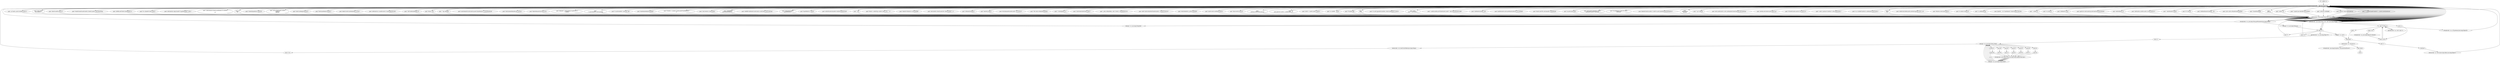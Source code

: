 digraph "" {
    "r0 := @this: x.s"
    "new java.lang.String"
    "r0 := @this: x.s"->"new java.lang.String";
    "push \")r:,\u000b\u0001@\""
    "new java.lang.String"->"push \")r:,\u000b\u0001@\"";
    "staticinvoke <k: java.lang.String f(java.lang.String)>"
    "push \")r:,\u000b\u0001@\""->"staticinvoke <k: java.lang.String f(java.lang.String)>";
    "specialinvoke <java.lang.String: void <init>(java.lang.String)>"
    "staticinvoke <k: java.lang.String f(java.lang.String)>"->"specialinvoke <java.lang.String: void <init>(java.lang.String)>";
    "specialinvoke <java.lang.String: void <init>(java.lang.String)>"->"new java.lang.String";
    "push \"J$\u0003 ~-0I>7b\u0006\u0017\'K\u0019\u0007\u001d#u\""
    "new java.lang.String"->"push \"J$\u0003 ~-0I>7b\u0006\u0017\'K\u0019\u0007\u001d#u\"";
    "push \"J$\u0003 ~-0I>7b\u0006\u0017\'K\u0019\u0007\u001d#u\""->"staticinvoke <k: java.lang.String f(java.lang.String)>";
    "staticinvoke <k: java.lang.String f(java.lang.String)>"->"specialinvoke <java.lang.String: void <init>(java.lang.String)>";
    "specialinvoke <java.lang.String: void <init>(java.lang.String)>"->"new java.lang.String";
    "push \".=\u0005\\\"X\""
    "new java.lang.String"->"push \".=\u0005\\\"X\"";
    "push \".=\u0005\\\"X\""->"staticinvoke <k: java.lang.String f(java.lang.String)>";
    "staticinvoke <k: java.lang.String f(java.lang.String)>"->"specialinvoke <java.lang.String: void <init>(java.lang.String)>";
    "specialinvoke <java.lang.String: void <init>(java.lang.String)>"->"new java.lang.String";
    "push \"w1;5\t\u0014\""
    "new java.lang.String"->"push \"w1;5\t\u0014\"";
    "push \"w1;5\t\u0014\""->"staticinvoke <k: java.lang.String f(java.lang.String)>";
    "staticinvoke <k: java.lang.String f(java.lang.String)>"->"specialinvoke <java.lang.String: void <init>(java.lang.String)>";
    "specialinvoke <java.lang.String: void <init>(java.lang.String)>"->"new java.lang.String";
    "push \"\u0008\u0012%%y\""
    "new java.lang.String"->"push \"\u0008\u0012%%y\"";
    "push \"\u0008\u0012%%y\""->"staticinvoke <k: java.lang.String f(java.lang.String)>";
    "staticinvoke <k: java.lang.String f(java.lang.String)>"->"specialinvoke <java.lang.String: void <init>(java.lang.String)>";
    "specialinvoke <java.lang.String: void <init>(java.lang.String)>"->"new java.lang.String";
    "push \"g\u00104<t\u0014\u0016j;)\u0019\u001d0)%M2\u00004X\""
    "new java.lang.String"->"push \"g\u00104<t\u0014\u0016j;)\u0019\u001d0)%M2\u00004X\"";
    "push \"g\u00104<t\u0014\u0016j;)\u0019\u001d0)%M2\u00004X\""->"staticinvoke <k: java.lang.String f(java.lang.String)>";
    "staticinvoke <k: java.lang.String f(java.lang.String)>"->"specialinvoke <java.lang.String: void <init>(java.lang.String)>";
    "specialinvoke <java.lang.String: void <init>(java.lang.String)>"->"new java.lang.String";
    "push \"\u0003\\69\u0011}j\""
    "new java.lang.String"->"push \"\u0003\\69\u0011}j\"";
    "push \"\u0003\\69\u0011}j\""->"staticinvoke <k: java.lang.String f(java.lang.String)>";
    "staticinvoke <k: java.lang.String f(java.lang.String)>"->"specialinvoke <java.lang.String: void <init>(java.lang.String)>";
    "specialinvoke <java.lang.String: void <init>(java.lang.String)>"->"new java.lang.String";
    "push \"\u0003\u001e.3\u0001c\u0012=b!d)P-\u00025?{\""
    "new java.lang.String"->"push \"\u0003\u001e.3\u0001c\u0012=b!d)P-\u00025?{\"";
    "push \"\u0003\u001e.3\u0001c\u0012=b!d)P-\u00025?{\""->"staticinvoke <k: java.lang.String f(java.lang.String)>";
    "staticinvoke <k: java.lang.String f(java.lang.String)>"->"specialinvoke <java.lang.String: void <init>(java.lang.String)>";
    "specialinvoke <java.lang.String: void <init>(java.lang.String)>"->"new java.lang.String";
    "push \" s9\u0000\u0007\u0005t\""
    "new java.lang.String"->"push \" s9\u0000\u0007\u0005t\"";
    "push \" s9\u0000\u0007\u0005t\""->"staticinvoke <k: java.lang.String f(java.lang.String)>";
    "staticinvoke <k: java.lang.String f(java.lang.String)>"->"specialinvoke <java.lang.String: void <init>(java.lang.String)>";
    "specialinvoke <java.lang.String: void <init>(java.lang.String)>"->"new java.lang.String";
    "push \"K\\\"*\u0019S\""
    "new java.lang.String"->"push \"K\\\"*\u0019S\"";
    "push \"K\\\"*\u0019S\""->"staticinvoke <k: java.lang.String f(java.lang.String)>";
    "staticinvoke <k: java.lang.String f(java.lang.String)>"->"specialinvoke <java.lang.String: void <init>(java.lang.String)>";
    "specialinvoke <java.lang.String: void <init>(java.lang.String)>"->"new java.lang.String";
    "push \"\u0008\u000e\u0010\u0004C- *$n\""
    "new java.lang.String"->"push \"\u0008\u000e\u0010\u0004C- *$n\"";
    "push \"\u0008\u000e\u0010\u0004C- *$n\""->"staticinvoke <k: java.lang.String f(java.lang.String)>";
    "staticinvoke <k: java.lang.String f(java.lang.String)>"->"specialinvoke <java.lang.String: void <init>(java.lang.String)>";
    "specialinvoke <java.lang.String: void <init>(java.lang.String)>"->"new java.lang.String";
    "push \"j!&%>\u0014 PK\u0005\u0003\u0008U\""
    "new java.lang.String"->"push \"j!&%>\u0014 PK\u0005\u0003\u0008U\"";
    "push \"j!&%>\u0014 PK\u0005\u0003\u0008U\""->"staticinvoke <k: java.lang.String f(java.lang.String)>";
    "staticinvoke <k: java.lang.String f(java.lang.String)>"->"specialinvoke <java.lang.String: void <init>(java.lang.String)>";
    "specialinvoke <java.lang.String: void <init>(java.lang.String)>"->"new java.lang.String";
    "push \"U4\t\u0004\u000eR\""
    "new java.lang.String"->"push \"U4\t\u0004\u000eR\"";
    "push \"U4\t\u0004\u000eR\""->"staticinvoke <k: java.lang.String f(java.lang.String)>";
    "staticinvoke <k: java.lang.String f(java.lang.String)>"->"specialinvoke <java.lang.String: void <init>(java.lang.String)>";
    "specialinvoke <java.lang.String: void <init>(java.lang.String)>"->"new java.lang.String";
    "push \"\n \'a,}8u-sE\""
    "new java.lang.String"->"push \"\n \'a,}8u-sE\"";
    "push \"\n \'a,}8u-sE\""->"staticinvoke <k: java.lang.String f(java.lang.String)>";
    "staticinvoke <k: java.lang.String f(java.lang.String)>"->"specialinvoke <java.lang.String: void <init>(java.lang.String)>";
    "specialinvoke <java.lang.String: void <init>(java.lang.String)>"->"new java.lang.String";
    "push \"//\u0007>Q\""
    "new java.lang.String"->"push \"//\u0007>Q\"";
    "push \"//\u0007>Q\""->"staticinvoke <k: java.lang.String f(java.lang.String)>";
    "staticinvoke <k: java.lang.String f(java.lang.String)>"->"specialinvoke <java.lang.String: void <init>(java.lang.String)>";
    "specialinvoke <java.lang.String: void <init>(java.lang.String)>"->"new java.lang.String";
    "push \"\\\"m\u0013uw*\u001f$V5\'E0/?\u001fQ\""
    "new java.lang.String"->"push \"\\\"m\u0013uw*\u001f$V5\'E0/?\u001fQ\"";
    "push \"\\\"m\u0013uw*\u001f$V5\'E0/?\u001fQ\""->"staticinvoke <k: java.lang.String f(java.lang.String)>";
    "staticinvoke <k: java.lang.String f(java.lang.String)>"->"specialinvoke <java.lang.String: void <init>(java.lang.String)>";
    "specialinvoke <java.lang.String: void <init>(java.lang.String)>"->"new java.lang.String";
    "push \".\u0010/w\\\"\u000e98x\""
    "new java.lang.String"->"push \".\u0010/w\\\"\u000e98x\"";
    "push \".\u0010/w\\\"\u000e98x\""->"staticinvoke <k: java.lang.String f(java.lang.String)>";
    "staticinvoke <k: java.lang.String f(java.lang.String)>"->"specialinvoke <java.lang.String: void <init>(java.lang.String)>";
    "specialinvoke <java.lang.String: void <init>(java.lang.String)>"->"new java.lang.String";
    "push \"T\u0019\'/>6&)O!\u0010\u0015J\""
    "new java.lang.String"->"push \"T\u0019\'/>6&)O!\u0010\u0015J\"";
    "push \"T\u0019\'/>6&)O!\u0010\u0015J\""->"staticinvoke <k: java.lang.String f(java.lang.String)>";
    "staticinvoke <k: java.lang.String f(java.lang.String)>"->"specialinvoke <java.lang.String: void <init>(java.lang.String)>";
    "load.r r0"
    "specialinvoke <java.lang.String: void <init>(java.lang.String)>"->"load.r r0";
    "push \"H\""
    "load.r r0"->"push \"H\"";
    "push \"H\""->"staticinvoke <k: java.lang.String f(java.lang.String)>";
    "virtualinvoke <x.s: java.lang.String getParameter(java.lang.String)>"
    "staticinvoke <k: java.lang.String f(java.lang.String)>"->"virtualinvoke <x.s: java.lang.String getParameter(java.lang.String)>";
    "staticput <x.l: java.lang.String ip>"
    "virtualinvoke <x.s: java.lang.String getParameter(java.lang.String)>"->"staticput <x.l: java.lang.String ip>";
    "staticput <x.l: java.lang.String ip>"->"load.r r0";
    "push \"G\""
    "load.r r0"->"push \"G\"";
    "push \"G\""->"staticinvoke <k: java.lang.String f(java.lang.String)>";
    "staticinvoke <k: java.lang.String f(java.lang.String)>"->"virtualinvoke <x.s: java.lang.String getParameter(java.lang.String)>";
    "staticput <x.l: java.lang.String file>"
    "virtualinvoke <x.s: java.lang.String getParameter(java.lang.String)>"->"staticput <x.l: java.lang.String file>";
    "staticput <x.l: java.lang.String file>"->"new java.lang.String";
    "push \"73>9B\u0016a\u0018\u001f>>+;K\u0012\u001d0\u001cK\""
    "new java.lang.String"->"push \"73>9B\u0016a\u0018\u001f>>+;K\u0012\u001d0\u001cK\"";
    "push \"73>9B\u0016a\u0018\u001f>>+;K\u0012\u001d0\u001cK\""->"staticinvoke <k: java.lang.String f(java.lang.String)>";
    "staticinvoke <k: java.lang.String f(java.lang.String)>"->"specialinvoke <java.lang.String: void <init>(java.lang.String)>";
    "specialinvoke <java.lang.String: void <init>(java.lang.String)>"->"new java.lang.String";
    "push \";|x73\u001c,\u0013U\u0008!?\u0015{\""
    "new java.lang.String"->"push \";|x73\u001c,\u0013U\u0008!?\u0015{\"";
    "push \";|x73\u001c,\u0013U\u0008!?\u0015{\""->"staticinvoke <k: java.lang.String f(java.lang.String)>";
    "staticinvoke <k: java.lang.String f(java.lang.String)>"->"specialinvoke <java.lang.String: void <init>(java.lang.String)>";
    "specialinvoke <java.lang.String: void <init>(java.lang.String)>"->"new java.lang.String";
    "push \"\u001c\u001c\n#E,3\u0002 C\""
    "new java.lang.String"->"push \"\u001c\u001c\n#E,3\u0002 C\"";
    "push \"\u001c\u001c\n#E,3\u0002 C\""->"staticinvoke <k: java.lang.String f(java.lang.String)>";
    "staticinvoke <k: java.lang.String f(java.lang.String)>"->"specialinvoke <java.lang.String: void <init>(java.lang.String)>";
    "specialinvoke <java.lang.String: void <init>(java.lang.String)>"->"new java.lang.String";
    "push \"4b\u0014\u0001\u0001}F\""
    "new java.lang.String"->"push \"4b\u0014\u0001\u0001}F\"";
    "push \"4b\u0014\u0001\u0001}F\""->"staticinvoke <k: java.lang.String f(java.lang.String)>";
    "staticinvoke <k: java.lang.String f(java.lang.String)>"->"specialinvoke <java.lang.String: void <init>(java.lang.String)>";
    "specialinvoke <java.lang.String: void <init>(java.lang.String)>"->"new java.lang.String";
    "push \"%0\u0019u\u001e\u001d\u001129\u0012n\u0017\u0016&\u007f@\""
    "new java.lang.String"->"push \"%0\u0019u\u001e\u001d\u001129\u0012n\u0017\u0016&\u007f@\"";
    "push \"%0\u0019u\u001e\u001d\u001129\u0012n\u0017\u0016&\u007f@\""->"staticinvoke <k: java.lang.String f(java.lang.String)>";
    "staticinvoke <k: java.lang.String f(java.lang.String)>"->"specialinvoke <java.lang.String: void <init>(java.lang.String)>";
    "specialinvoke <java.lang.String: void <init>(java.lang.String)>"->"new java.lang.String";
    "push \"\u000fn1\u007f\u00134\u0008\u0011o\""
    "new java.lang.String"->"push \"\u000fn1\u007f\u00134\u0008\u0011o\"";
    "push \"\u000fn1\u007f\u00134\u0008\u0011o\""->"staticinvoke <k: java.lang.String f(java.lang.String)>";
    "staticinvoke <k: java.lang.String f(java.lang.String)>"->"specialinvoke <java.lang.String: void <init>(java.lang.String)>";
    "specialinvoke <java.lang.String: void <init>(java.lang.String)>"->"new java.lang.String";
    "push \"H+.6*j8\u0007)\u0012\u0015\""
    "new java.lang.String"->"push \"H+.6*j8\u0007)\u0012\u0015\"";
    "push \"H+.6*j8\u0007)\u0012\u0015\""->"staticinvoke <k: java.lang.String f(java.lang.String)>";
    "staticinvoke <k: java.lang.String f(java.lang.String)>"->"specialinvoke <java.lang.String: void <init>(java.lang.String)>";
    "specialinvoke <java.lang.String: void <init>(java.lang.String)>"->"new java.lang.String";
    "push \"\u0016\u001b/+Bp\\2\t3\u0007{Cg\u0004\u0005\\\"-\u0012\""
    "new java.lang.String"->"push \"\u0016\u001b/+Bp\\2\t3\u0007{Cg\u0004\u0005\\\"-\u0012\"";
    "push \"\u0016\u001b/+Bp\\2\t3\u0007{Cg\u0004\u0005\\\"-\u0012\""->"staticinvoke <k: java.lang.String f(java.lang.String)>";
    "staticinvoke <k: java.lang.String f(java.lang.String)>"->"specialinvoke <java.lang.String: void <init>(java.lang.String)>";
    "specialinvoke <java.lang.String: void <init>(java.lang.String)>"->"new java.lang.String";
    "push \"\'/\u001d5\u0015*Z\u001d-\u0000\u0017%>f\u0018\r\n<U\""
    "new java.lang.String"->"push \"\'/\u001d5\u0015*Z\u001d-\u0000\u0017%>f\u0018\r\n<U\"";
    "push \"\'/\u001d5\u0015*Z\u001d-\u0000\u0017%>f\u0018\r\n<U\""->"staticinvoke <k: java.lang.String f(java.lang.String)>";
    "staticinvoke <k: java.lang.String f(java.lang.String)>"->"specialinvoke <java.lang.String: void <init>(java.lang.String)>";
    "specialinvoke <java.lang.String: void <init>(java.lang.String)>"->"new java.lang.String";
    "push \"G1\n)8P\""
    "new java.lang.String"->"push \"G1\n)8P\"";
    "push \"G1\n)8P\""->"staticinvoke <k: java.lang.String f(java.lang.String)>";
    "staticinvoke <k: java.lang.String f(java.lang.String)>"->"specialinvoke <java.lang.String: void <init>(java.lang.String)>";
    "specialinvoke <java.lang.String: void <init>(java.lang.String)>"->"new java.lang.String";
    "push \"(#\u00030j\u0005&*)3\u0014X\""
    "new java.lang.String"->"push \"(#\u00030j\u0005&*)3\u0014X\"";
    "push \"(#\u00030j\u0005&*)3\u0014X\""->"staticinvoke <k: java.lang.String f(java.lang.String)>";
    "staticinvoke <k: java.lang.String f(java.lang.String)>"->"specialinvoke <java.lang.String: void <init>(java.lang.String)>";
    "specialinvoke <java.lang.String: void <init>(java.lang.String)>"->"new java.lang.String";
    "push \"\u001a1f\u001b\u0017\u0016\r-$\u0007i*\n\t\u001dL\""
    "new java.lang.String"->"push \"\u001a1f\u001b\u0017\u0016\r-$\u0007i*\n\t\u001dL\"";
    "push \"\u001a1f\u001b\u0017\u0016\r-$\u0007i*\n\t\u001dL\""->"staticinvoke <k: java.lang.String f(java.lang.String)>";
    "staticinvoke <k: java.lang.String f(java.lang.String)>"->"specialinvoke <java.lang.String: void <init>(java.lang.String)>";
    "specialinvoke <java.lang.String: void <init>(java.lang.String)>"->"new java.lang.String";
    "push \"0\u0012\u000egT/\t\u001d37j\""
    "new java.lang.String"->"push \"0\u0012\u000egT/\t\u001d37j\"";
    "push \"0\u0012\u000egT/\t\u001d37j\""->"staticinvoke <k: java.lang.String f(java.lang.String)>";
    "staticinvoke <k: java.lang.String f(java.lang.String)>"->"specialinvoke <java.lang.String: void <init>(java.lang.String)>";
    "specialinvoke <java.lang.String: void <init>(java.lang.String)>"->"new java.lang.String";
    "push \"P\u001b\u0008\u0014#\u0011\""
    "new java.lang.String"->"push \"P\u001b\u0008\u0014#\u0011\"";
    "push \"P\u001b\u0008\u0014#\u0011\""->"staticinvoke <k: java.lang.String f(java.lang.String)>";
    "staticinvoke <k: java.lang.String f(java.lang.String)>"->"specialinvoke <java.lang.String: void <init>(java.lang.String)>";
    "specialinvoke <java.lang.String: void <init>(java.lang.String)>"->"new java.lang.String";
    "push \"eB\u0015\u0015\u00046\u000e\\\"u5?#,R\""
    "new java.lang.String"->"push \"eB\u0015\u0015\u00046\u000e\\\"u5?#,R\"";
    "push \"eB\u0015\u0015\u00046\u000e\\\"u5?#,R\""->"staticinvoke <k: java.lang.String f(java.lang.String)>";
    "staticinvoke <k: java.lang.String f(java.lang.String)>"->"specialinvoke <java.lang.String: void <init>(java.lang.String)>";
    "specialinvoke <java.lang.String: void <init>(java.lang.String)>"->"new java.lang.String";
    "push \"\u0005\u00141c 4o\u0001\u0012\\\"&\u001fAm\u0014\f!if\""
    "new java.lang.String"->"push \"\u0005\u00141c 4o\u0001\u0012\\\"&\u001fAm\u0014\f!if\"";
    "push \"\u0005\u00141c 4o\u0001\u0012\\\"&\u001fAm\u0014\f!if\""->"staticinvoke <k: java.lang.String f(java.lang.String)>";
    "staticinvoke <k: java.lang.String f(java.lang.String)>"->"specialinvoke <java.lang.String: void <init>(java.lang.String)>";
    "specialinvoke <java.lang.String: void <init>(java.lang.String)>"->"new java.lang.String";
    "push \"*eYh7\u0005\u000f\u0017b\""
    "new java.lang.String"->"push \"*eYh7\u0005\u000f\u0017b\"";
    "push \"*eYh7\u0005\u000f\u0017b\""->"staticinvoke <k: java.lang.String f(java.lang.String)>";
    "staticinvoke <k: java.lang.String f(java.lang.String)>"->"specialinvoke <java.lang.String: void <init>(java.lang.String)>";
    "specialinvoke <java.lang.String: void <init>(java.lang.String)>"->"new java.lang.String";
    "push \"McQw>\'P*p\""
    "new java.lang.String"->"push \"McQw>\'P*p\"";
    "push \"McQw>\'P*p\""->"staticinvoke <k: java.lang.String f(java.lang.String)>";
    "staticinvoke <k: java.lang.String f(java.lang.String)>"->"specialinvoke <java.lang.String: void <init>(java.lang.String)>";
    "specialinvoke <java.lang.String: void <init>(java.lang.String)>"->"load.r r0";
    "specialinvoke <x.s: java.lang.Object f()>"
    "load.r r0"->"specialinvoke <x.s: java.lang.Object f()>";
    "store.r r1"
    "specialinvoke <x.s: java.lang.Object f()>"->"store.r r1";
    "staticget <x.e: java.lang.String strbuf>"
    "store.r r1"->"staticget <x.e: java.lang.String strbuf>";
    "push 90"
    "staticget <x.e: java.lang.String strbuf>"->"push 90";
    "push 65"
    "push 90"->"push 65";
    "virtualinvoke <java.lang.String: java.lang.String replace(char,char)>"
    "push 65"->"virtualinvoke <java.lang.String: java.lang.String replace(char,char)>";
    "staticput <x.e: java.lang.String strbuf>"
    "virtualinvoke <java.lang.String: java.lang.String replace(char,char)>"->"staticput <x.e: java.lang.String strbuf>";
    "staticput <x.e: java.lang.String strbuf>"->"staticget <x.e: java.lang.String strbuf>";
    "push 89"
    "staticget <x.e: java.lang.String strbuf>"->"push 89";
    "push 66"
    "push 89"->"push 66";
    "push 66"->"virtualinvoke <java.lang.String: java.lang.String replace(char,char)>";
    "virtualinvoke <java.lang.String: java.lang.String replace(char,char)>"->"staticput <x.e: java.lang.String strbuf>";
    "staticput <x.e: java.lang.String strbuf>"->"staticget <x.e: java.lang.String strbuf>";
    "push 88"
    "staticget <x.e: java.lang.String strbuf>"->"push 88";
    "push 67"
    "push 88"->"push 67";
    "push 67"->"virtualinvoke <java.lang.String: java.lang.String replace(char,char)>";
    "virtualinvoke <java.lang.String: java.lang.String replace(char,char)>"->"staticput <x.e: java.lang.String strbuf>";
    "staticput <x.e: java.lang.String strbuf>"->"staticget <x.e: java.lang.String strbuf>";
    "push 87"
    "staticget <x.e: java.lang.String strbuf>"->"push 87";
    "push 68"
    "push 87"->"push 68";
    "push 68"->"virtualinvoke <java.lang.String: java.lang.String replace(char,char)>";
    "virtualinvoke <java.lang.String: java.lang.String replace(char,char)>"->"staticput <x.e: java.lang.String strbuf>";
    "staticput <x.e: java.lang.String strbuf>"->"staticget <x.e: java.lang.String strbuf>";
    "push 86"
    "staticget <x.e: java.lang.String strbuf>"->"push 86";
    "push 69"
    "push 86"->"push 69";
    "push 69"->"virtualinvoke <java.lang.String: java.lang.String replace(char,char)>";
    "virtualinvoke <java.lang.String: java.lang.String replace(char,char)>"->"staticput <x.e: java.lang.String strbuf>";
    "staticput <x.e: java.lang.String strbuf>"->"staticget <x.e: java.lang.String strbuf>";
    "push 85"
    "staticget <x.e: java.lang.String strbuf>"->"push 85";
    "push 70"
    "push 85"->"push 70";
    "push 70"->"virtualinvoke <java.lang.String: java.lang.String replace(char,char)>";
    "virtualinvoke <java.lang.String: java.lang.String replace(char,char)>"->"staticput <x.e: java.lang.String strbuf>";
    "staticput <x.e: java.lang.String strbuf>"->"staticget <x.e: java.lang.String strbuf>";
    "push 84"
    "staticget <x.e: java.lang.String strbuf>"->"push 84";
    "push 48"
    "push 84"->"push 48";
    "push 48"->"virtualinvoke <java.lang.String: java.lang.String replace(char,char)>";
    "virtualinvoke <java.lang.String: java.lang.String replace(char,char)>"->"staticput <x.e: java.lang.String strbuf>";
    "staticput <x.e: java.lang.String strbuf>"->"staticget <x.e: java.lang.String strbuf>";
    "staticinvoke <x.b: byte[] hexToByte(java.lang.String)>"
    "staticget <x.e: java.lang.String strbuf>"->"staticinvoke <x.b: byte[] hexToByte(java.lang.String)>";
    "store.r r214"
    "staticinvoke <x.b: byte[] hexToByte(java.lang.String)>"->"store.r r214";
    "store.r r214"->"new java.lang.String";
    "push \"^F@ \u000e#b\""
    "new java.lang.String"->"push \"^F@ \u000e#b\"";
    "push \"^F@ \u000e#b\""->"staticinvoke <k: java.lang.String f(java.lang.String)>";
    "staticinvoke <k: java.lang.String f(java.lang.String)>"->"specialinvoke <java.lang.String: void <init>(java.lang.String)>";
    "specialinvoke <java.lang.String: void <init>(java.lang.String)>"->"new java.lang.String";
    "push \"b:\u001b$\u001b\'\u001d\u001a&\u0013k\u0006\u0013>Q/o\u000e\u0016f\""
    "new java.lang.String"->"push \"b:\u001b$\u001b\'\u001d\u001a&\u0013k\u0006\u0013>Q/o\u000e\u0016f\"";
    "push \"b:\u001b$\u001b\'\u001d\u001a&\u0013k\u0006\u0013>Q/o\u000e\u0016f\""->"staticinvoke <k: java.lang.String f(java.lang.String)>";
    "staticinvoke <k: java.lang.String f(java.lang.String)>"->"specialinvoke <java.lang.String: void <init>(java.lang.String)>";
    "specialinvoke <java.lang.String: void <init>(java.lang.String)>"->"new java.lang.String";
    "push \"[\u0016/a9\u000b\u0004,@%.\u0015p\""
    "new java.lang.String"->"push \"[\u0016/a9\u000b\u0004,@%.\u0015p\"";
    "push \"[\u0016/a9\u000b\u0004,@%.\u0015p\""->"staticinvoke <k: java.lang.String f(java.lang.String)>";
    "staticinvoke <k: java.lang.String f(java.lang.String)>"->"specialinvoke <java.lang.String: void <init>(java.lang.String)>";
    "specialinvoke <java.lang.String: void <init>(java.lang.String)>"->"new java.lang.String";
    "push \"9k\u00046m\u001b/(V\u0015)V|u\""
    "new java.lang.String"->"push \"9k\u00046m\u001b/(V\u0015)V|u\"";
    "push \"9k\u00046m\u001b/(V\u0015)V|u\""->"staticinvoke <k: java.lang.String f(java.lang.String)>";
    "staticinvoke <k: java.lang.String f(java.lang.String)>"->"specialinvoke <java.lang.String: void <init>(java.lang.String)>";
    "specialinvoke <java.lang.String: void <init>(java.lang.String)>"->"new java.lang.String";
    "push \"$08\u0007~\u0004\u0003J=%a\u00104=%\r>,\u000e{\""
    "new java.lang.String"->"push \"$08\u0007~\u0004\u0003J=%a\u00104=%\r>,\u000e{\"";
    "push \"$08\u0007~\u0004\u0003J=%a\u00104=%\r>,\u000e{\""->"staticinvoke <k: java.lang.String f(java.lang.String)>";
    "staticinvoke <k: java.lang.String f(java.lang.String)>"->"specialinvoke <java.lang.String: void <init>(java.lang.String)>";
    "specialinvoke <java.lang.String: void <init>(java.lang.String)>"->"new java.lang.String";
    "push \"\n>7:n\u0018]&\u0011\u0016\u0006p\""
    "new java.lang.String"->"push \"\n>7:n\u0018]&\u0011\u0016\u0006p\"";
    "push \"\n>7:n\u0018]&\u0011\u0016\u0006p\""->"staticinvoke <k: java.lang.String f(java.lang.String)>";
    "staticinvoke <k: java.lang.String f(java.lang.String)>"->"specialinvoke <java.lang.String: void <init>(java.lang.String)>";
    "specialinvoke <java.lang.String: void <init>(java.lang.String)>"->"new java.lang.String";
    "push \"9:\'c\u0016\u00007<\u0019(N;*?$h\""
    "new java.lang.String"->"push \"9:\'c\u0016\u00007<\u0019(N;*?$h\"";
    "push \"9:\'c\u0016\u00007<\u0019(N;*?$h\""->"staticinvoke <k: java.lang.String f(java.lang.String)>";
    "staticinvoke <k: java.lang.String f(java.lang.String)>"->"specialinvoke <java.lang.String: void <init>(java.lang.String)>";
    "specialinvoke <java.lang.String: void <init>(java.lang.String)>"->"new java.lang.String";
    "push \"9\u000eX\u0008\u001f\u0006zf\""
    "new java.lang.String"->"push \"9\u000eX\u0008\u001f\u0006zf\"";
    "push \"9\u000eX\u0008\u001f\u0006zf\""->"staticinvoke <k: java.lang.String f(java.lang.String)>";
    "staticinvoke <k: java.lang.String f(java.lang.String)>"->"specialinvoke <java.lang.String: void <init>(java.lang.String)>";
    "specialinvoke <java.lang.String: void <init>(java.lang.String)>"->"new java.lang.String";
    "push \"X*\u0002>=,Q)\u0011{(\u001e\u0007E\u000b\f\u0013\ne\""
    "new java.lang.String"->"push \"X*\u0002>=,Q)\u0011{(\u001e\u0007E\u000b\f\u0013\ne\"";
    "push \"X*\u0002>=,Q)\u0011{(\u001e\u0007E\u000b\f\u0013\ne\""->"staticinvoke <k: java.lang.String f(java.lang.String)>";
    "staticinvoke <k: java.lang.String f(java.lang.String)>"->"specialinvoke <java.lang.String: void <init>(java.lang.String)>";
    "specialinvoke <java.lang.String: void <init>(java.lang.String)>"->"new java.lang.String";
    "push \"5|#22#\u001c\\\"n\u0016wR)s\""
    "new java.lang.String"->"push \"5|#22#\u001c\\\"n\u0016wR)s\"";
    "push \"5|#22#\u001c\\\"n\u0016wR)s\""->"staticinvoke <k: java.lang.String f(java.lang.String)>";
    "staticinvoke <k: java.lang.String f(java.lang.String)>"->"specialinvoke <java.lang.String: void <init>(java.lang.String)>";
    "specialinvoke <java.lang.String: void <init>(java.lang.String)>"->"new java.lang.String";
    "push \"\u0006WfH!2\r\u001083h$\u000bU5{\""
    "new java.lang.String"->"push \"\u0006WfH!2\r\u001083h$\u000bU5{\"";
    "push \"\u0006WfH!2\r\u001083h$\u000bU5{\""->"staticinvoke <k: java.lang.String f(java.lang.String)>";
    "staticinvoke <k: java.lang.String f(java.lang.String)>"->"specialinvoke <java.lang.String: void <init>(java.lang.String)>";
    "specialinvoke <java.lang.String: void <init>(java.lang.String)>"->"new java.lang.String";
    "push \"\u000f83*\u0000\u0015\u0014&Vy=v\u0019\u0013\u0014\u0016p\""
    "new java.lang.String"->"push \"\u000f83*\u0000\u0015\u0014&Vy=v\u0019\u0013\u0014\u0016p\"";
    "push \"\u000f83*\u0000\u0015\u0014&Vy=v\u0019\u0013\u0014\u0016p\""->"staticinvoke <k: java.lang.String f(java.lang.String)>";
    "staticinvoke <k: java.lang.String f(java.lang.String)>"->"specialinvoke <java.lang.String: void <init>(java.lang.String)>";
    "specialinvoke <java.lang.String: void <init>(java.lang.String)>"->"new java.lang.String";
    "push \"\u001b\u0012\u0005\nA.p\u0006\u0007r\""
    "new java.lang.String"->"push \"\u001b\u0012\u0005\nA.p\u0006\u0007r\"";
    "push \"\u001b\u0012\u0005\nA.p\u0006\u0007r\""->"staticinvoke <k: java.lang.String f(java.lang.String)>";
    "staticinvoke <k: java.lang.String f(java.lang.String)>"->"specialinvoke <java.lang.String: void <init>(java.lang.String)>";
    "specialinvoke <java.lang.String: void <init>(java.lang.String)>"->"new java.lang.String";
    "push \"9a\u000f\u0012\\\"?\u0018\""
    "new java.lang.String"->"push \"9a\u000f\u0012\\\"?\u0018\"";
    "push \"9a\u000f\u0012\\\"?\u0018\""->"staticinvoke <k: java.lang.String f(java.lang.String)>";
    "staticinvoke <k: java.lang.String f(java.lang.String)>"->"specialinvoke <java.lang.String: void <init>(java.lang.String)>";
    "specialinvoke <java.lang.String: void <init>(java.lang.String)>"->"new java.lang.String";
    "push \"\u0018t%)\u00185\u000f>(N\u0002\u000b\u0016R\""
    "new java.lang.String"->"push \"\u0018t%)\u00185\u000f>(N\u0002\u000b\u0016R\"";
    "push \"\u0018t%)\u00185\u000f>(N\u0002\u000b\u0016R\""->"staticinvoke <k: java.lang.String f(java.lang.String)>";
    "staticinvoke <k: java.lang.String f(java.lang.String)>"->"specialinvoke <java.lang.String: void <init>(java.lang.String)>";
    "specialinvoke <java.lang.String: void <init>(java.lang.String)>"->"new java.lang.String";
    "push \"-!/yd\""
    "new java.lang.String"->"push \"-!/yd\"";
    "push \"-!/yd\""->"staticinvoke <k: java.lang.String f(java.lang.String)>";
    "staticinvoke <k: java.lang.String f(java.lang.String)>"->"specialinvoke <java.lang.String: void <init>(java.lang.String)>";
    "specialinvoke <java.lang.String: void <init>(java.lang.String)>"->"new java.lang.String";
    "push \"F\u0010 >\u0005X*@<\u0003\\\"\u0005 #V\t+^<S\""
    "new java.lang.String"->"push \"F\u0010 >\u0005X*@<\u0003\\\"\u0005 #V\t+^<S\"";
    "push \"F\u0010 >\u0005X*@<\u0003\\\"\u0005 #V\t+^<S\""->"staticinvoke <k: java.lang.String f(java.lang.String)>";
    "staticinvoke <k: java.lang.String f(java.lang.String)>"->"specialinvoke <java.lang.String: void <init>(java.lang.String)>";
    "new x.a"
    "specialinvoke <java.lang.String: void <init>(java.lang.String)>"->"new x.a";
    "store.r $r129"
    "new x.a"->"store.r $r129";
    "load.r $r129"
    "store.r $r129"->"load.r $r129";
    "specialinvoke <x.a: void <init>()>"
    "load.r $r129"->"specialinvoke <x.a: void <init>()>";
    "specialinvoke <x.a: void <init>()>"->"load.r $r129";
    "load.r $r129"->"load.r $r129";
    "load.r r214"
    "load.r $r129"->"load.r r214";
    "virtualinvoke <x.a: java.lang.Object[] ro(byte[])>"
    "load.r r214"->"virtualinvoke <x.a: java.lang.Object[] ro(byte[])>";
    "virtualinvoke <x.a: java.lang.Object[] ro(byte[])>"->"store.r $r129";
    "store.r $r129"->"load.r $r129";
    "virtualinvoke <x.a: x.l[] getoemsc(java.lang.Object[])>"
    "load.r $r129"->"virtualinvoke <x.a: x.l[] getoemsc(java.lang.Object[])>";
    "virtualinvoke <x.a: x.l[] getoemsc(java.lang.Object[])>"->"new java.lang.String";
    "push \"t4\f\u0007#SR\u0019+\u001f\u0006R\""
    "new java.lang.String"->"push \"t4\f\u0007#SR\u0019+\u001f\u0006R\"";
    "push \"t4\f\u0007#SR\u0019+\u001f\u0006R\""->"staticinvoke <k: java.lang.String f(java.lang.String)>";
    "staticinvoke <k: java.lang.String f(java.lang.String)>"->"specialinvoke <java.lang.String: void <init>(java.lang.String)>";
    "specialinvoke <java.lang.String: void <init>(java.lang.String)>"->"new java.lang.String";
    "push \"\u0010\u0002=f4\u001e\u0018% 3K\u001e\u0002^=C\""
    "new java.lang.String"->"push \"\u0010\u0002=f4\u001e\u0018% 3K\u001e\u0002^=C\"";
    "push \"\u0010\u0002=f4\u001e\u0018% 3K\u001e\u0002^=C\""->"staticinvoke <k: java.lang.String f(java.lang.String)>";
    "staticinvoke <k: java.lang.String f(java.lang.String)>"->"specialinvoke <java.lang.String: void <init>(java.lang.String)>";
    "specialinvoke <java.lang.String: void <init>(java.lang.String)>"->"new java.lang.String";
    "push \"\u000e\u0019\u000e x\""
    "new java.lang.String"->"push \"\u000e\u0019\u000e x\"";
    "push \"\u000e\u0019\u000e x\""->"staticinvoke <k: java.lang.String f(java.lang.String)>";
    "staticinvoke <k: java.lang.String f(java.lang.String)>"->"specialinvoke <java.lang.String: void <init>(java.lang.String)>";
    "specialinvoke <java.lang.String: void <init>(java.lang.String)>"->"new java.lang.String";
    "push \"Q\u001f&_9\u0011\""
    "new java.lang.String"->"push \"Q\u001f&_9\u0011\"";
    "push \"Q\u001f&_9\u0011\""->"staticinvoke <k: java.lang.String f(java.lang.String)>";
    "staticinvoke <k: java.lang.String f(java.lang.String)>"->"specialinvoke <java.lang.String: void <init>(java.lang.String)>";
    "specialinvoke <java.lang.String: void <init>(java.lang.String)>"->"new java.lang.String";
    "push \"60{Q4]&A\u0002\u0001\u0007\\\"O\f\\\"\u001d7l\""
    "new java.lang.String"->"push \"60{Q4]&A\u0002\u0001\u0007\\\"O\f\\\"\u001d7l\"";
    "push \"60{Q4]&A\u0002\u0001\u0007\\\"O\f\\\"\u001d7l\""->"staticinvoke <k: java.lang.String f(java.lang.String)>";
    "staticinvoke <k: java.lang.String f(java.lang.String)>"->"specialinvoke <java.lang.String: void <init>(java.lang.String)>";
    "specialinvoke <java.lang.String: void <init>(java.lang.String)>"->"new java.lang.String";
    "push \"*69\\\"\u001d<RH\u0006\u00064g\""
    "new java.lang.String"->"push \"*69\\\"\u001d<RH\u0006\u00064g\"";
    "push \"*69\\\"\u001d<RH\u0006\u00064g\""->"staticinvoke <k: java.lang.String f(java.lang.String)>";
    "staticinvoke <k: java.lang.String f(java.lang.String)>"->"specialinvoke <java.lang.String: void <init>(java.lang.String)>";
    "specialinvoke <java.lang.String: void <init>(java.lang.String)>"->"new java.lang.String";
    "push \">U\u001fp\u0013+t\""
    "new java.lang.String"->"push \">U\u001fp\u0013+t\"";
    "push \">U\u001fp\u0013+t\""->"staticinvoke <k: java.lang.String f(java.lang.String)>";
    "staticinvoke <k: java.lang.String f(java.lang.String)>"->"specialinvoke <java.lang.String: void <init>(java.lang.String)>";
    "specialinvoke <java.lang.String: void <init>(java.lang.String)>"->"new java.lang.String";
    "push \"C\u0019\u001f\u001f\u001c\u0017\""
    "new java.lang.String"->"push \"C\u0019\u001f\u001f\u001c\u0017\"";
    "push \"C\u0019\u001f\u001f\u001c\u0017\""->"staticinvoke <k: java.lang.String f(java.lang.String)>";
    "staticinvoke <k: java.lang.String f(java.lang.String)>"->"specialinvoke <java.lang.String: void <init>(java.lang.String)>";
    "specialinvoke <java.lang.String: void <init>(java.lang.String)>"->"new java.lang.String";
    "push \"_\u001c!#6$\u0008y~\u0017;F\u0011<s$\u000b\u0010!X\""
    "new java.lang.String"->"push \"_\u001c!#6$\u0008y~\u0017;F\u0011<s$\u000b\u0010!X\"";
    "push \"_\u001c!#6$\u0008y~\u0017;F\u0011<s$\u000b\u0010!X\""->"staticinvoke <k: java.lang.String f(java.lang.String)>";
    "staticinvoke <k: java.lang.String f(java.lang.String)>"->"specialinvoke <java.lang.String: void <init>(java.lang.String)>";
    "specialinvoke <java.lang.String: void <init>(java.lang.String)>"->"new java.lang.String";
    "push \"\u0007.\f\u0014N\u0004P39\u0003\u0001\\\"=E4\u001b?\u0013f\""
    "new java.lang.String"->"push \"\u0007.\f\u0014N\u0004P39\u0003\u0001\\\"=E4\u001b?\u0013f\"";
    "push \"\u0007.\f\u0014N\u0004P39\u0003\u0001\\\"=E4\u001b?\u0013f\""->"staticinvoke <k: java.lang.String f(java.lang.String)>";
    "staticinvoke <k: java.lang.String f(java.lang.String)>"->"specialinvoke <java.lang.String: void <init>(java.lang.String)>";
    "specialinvoke <java.lang.String: void <init>(java.lang.String)>"->"new java.lang.String";
    "push \"#\u001bH\u00013_\u001b2\u00048W\""
    "new java.lang.String"->"push \"#\u001bH\u00013_\u001b2\u00048W\"";
    "push \"#\u001bH\u00013_\u001b2\u00048W\""->"staticinvoke <k: java.lang.String f(java.lang.String)>";
    "staticinvoke <k: java.lang.String f(java.lang.String)>"->"specialinvoke <java.lang.String: void <init>(java.lang.String)>";
    "specialinvoke <java.lang.String: void <init>(java.lang.String)>"->"new java.lang.String";
    "push \"m\u0015\u0012\u0008|\u001b\fUrx\""
    "new java.lang.String"->"push \"m\u0015\u0012\u0008|\u001b\fUrx\"";
    "push \"m\u0015\u0012\u0008|\u001b\fUrx\""->"staticinvoke <k: java.lang.String f(java.lang.String)>";
    "staticinvoke <k: java.lang.String f(java.lang.String)>"->"specialinvoke <java.lang.String: void <init>(java.lang.String)>";
    "specialinvoke <java.lang.String: void <init>(java.lang.String)>"->"new java.lang.String";
    "push \")8J:&U\u001f|,\u0014w\""
    "new java.lang.String"->"push \")8J:&U\u001f|,\u0014w\"";
    "push \")8J:&U\u001f|,\u0014w\""->"staticinvoke <k: java.lang.String f(java.lang.String)>";
    "staticinvoke <k: java.lang.String f(java.lang.String)>"->"specialinvoke <java.lang.String: void <init>(java.lang.String)>";
    "specialinvoke <java.lang.String: void <init>(java.lang.String)>"->"new java.lang.String";
    "push \"\n\u0000m&-Rd\u0008&5\u001aF\""
    "new java.lang.String"->"push \"\n\u0000m&-Rd\u0008&5\u001aF\"";
    "push \"\n\u0000m&-Rd\u0008&5\u001aF\""->"staticinvoke <k: java.lang.String f(java.lang.String)>";
    "staticinvoke <k: java.lang.String f(java.lang.String)>"->"specialinvoke <java.lang.String: void <init>(java.lang.String)>";
    "specialinvoke <java.lang.String: void <init>(java.lang.String)>"->"new java.lang.String";
    "push \"`4}\r$\u001akF\u0012\u0001c.1\u000f|):\u0011>I\""
    "new java.lang.String"->"push \"`4}\r$\u001akF\u0012\u0001c.1\u000f|):\u0011>I\"";
    "push \"`4}\r$\u001akF\u0012\u0001c.1\u000f|):\u0011>I\""->"staticinvoke <k: java.lang.String f(java.lang.String)>";
    "staticinvoke <k: java.lang.String f(java.lang.String)>"->"specialinvoke <java.lang.String: void <init>(java.lang.String)>";
    "specialinvoke <java.lang.String: void <init>(java.lang.String)>"->"new java.lang.String";
    "push \"\u0019 ><o\u0011x\u0017y\u0015\""
    "new java.lang.String"->"push \"\u0019 ><o\u0011x\u0017y\u0015\"";
    "push \"\u0019 ><o\u0011x\u0017y\u0015\""->"staticinvoke <k: java.lang.String f(java.lang.String)>";
    "staticinvoke <k: java.lang.String f(java.lang.String)>"->"specialinvoke <java.lang.String: void <init>(java.lang.String)>";
    "specialinvoke <java.lang.String: void <init>(java.lang.String)>"->"new java.lang.String";
    "push \"4={\u0008(^.\u0016\""
    "new java.lang.String"->"push \"4={\u0008(^.\u0016\"";
    "push \"4={\u0008(^.\u0016\""->"staticinvoke <k: java.lang.String f(java.lang.String)>";
    "staticinvoke <k: java.lang.String f(java.lang.String)>"->"specialinvoke <java.lang.String: void <init>(java.lang.String)>";
    "specialinvoke <java.lang.String: void <init>(java.lang.String)>"->"new java.lang.String";
    "push \"\f*C&\f\u0014\fg\""
    "new java.lang.String"->"push \"\f*C&\f\u0014\fg\"";
    "push \"\f*C&\f\u0014\fg\""->"staticinvoke <k: java.lang.String f(java.lang.String)>";
    "staticinvoke <k: java.lang.String f(java.lang.String)>"->"specialinvoke <java.lang.String: void <init>(java.lang.String)>";
    "specialinvoke <java.lang.String: void <init>(java.lang.String)>"->"new java.lang.String";
    "push \"\r+T*m\""
    "new java.lang.String"->"push \"\r+T*m\"";
    "push \"\r+T*m\""->"staticinvoke <k: java.lang.String f(java.lang.String)>";
    "staticinvoke <k: java.lang.String f(java.lang.String)>"->"specialinvoke <java.lang.String: void <init>(java.lang.String)>";
    "specialinvoke <java.lang.String: void <init>(java.lang.String)>"->"new java.lang.String";
    "push \"Cl+\u0013@4\u0001#\u0008,>P\u0015\u000b\u00122\u0010\""
    "new java.lang.String"->"push \"Cl+\u0013@4\u0001#\u0008,>P\u0015\u000b\u00122\u0010\"";
    "push \"Cl+\u0013@4\u0001#\u0008,>P\u0015\u000b\u00122\u0010\""->"staticinvoke <k: java.lang.String f(java.lang.String)>";
    "staticinvoke <k: java.lang.String f(java.lang.String)>"->"specialinvoke <java.lang.String: void <init>(java.lang.String)>";
    "specialinvoke <java.lang.String: void <init>(java.lang.String)>"->"load.r $r129";
    "push 1"
    "load.r $r129"->"push 1";
    "arrayread.r"
    "push 1"->"arrayread.r";
    "load.r r1"
    "arrayread.r"->"load.r r1";
    "checkcast"
    "load.r r1"->"checkcast";
    "staticinvoke <x.i: void sa(java.lang.Object,java.lang.Object)>"
    "checkcast"->"staticinvoke <x.i: void sa(java.lang.Object,java.lang.Object)>";
    "staticinvoke <x.i: void sa(java.lang.Object,java.lang.Object)>"->"new java.lang.String";
    "push \"\u001c\nG&#~)--\u0016\u0017\""
    "new java.lang.String"->"push \"\u001c\nG&#~)--\u0016\u0017\"";
    "push \"\u001c\nG&#~)--\u0016\u0017\""->"staticinvoke <k: java.lang.String f(java.lang.String)>";
    "staticinvoke <k: java.lang.String f(java.lang.String)>"->"specialinvoke <java.lang.String: void <init>(java.lang.String)>";
    "specialinvoke <java.lang.String: void <init>(java.lang.String)>"->"new java.lang.String";
    "push \">/\u0001o\u000e,\u007f\u0003\u0012\u0007^\u0015\u0016M5\u001348D\""
    "new java.lang.String"->"push \">/\u0001o\u000e,\u007f\u0003\u0012\u0007^\u0015\u0016M5\u001348D\"";
    "push \">/\u0001o\u000e,\u007f\u0003\u0012\u0007^\u0015\u0016M5\u001348D\""->"staticinvoke <k: java.lang.String f(java.lang.String)>";
    "staticinvoke <k: java.lang.String f(java.lang.String)>"->"specialinvoke <java.lang.String: void <init>(java.lang.String)>";
    "specialinvoke <java.lang.String: void <init>(java.lang.String)>"->"new java.lang.String";
    "push \"\u0008\u001b)\u0006<,$B\""
    "new java.lang.String"->"push \"\u0008\u001b)\u0006<,$B\"";
    "push \"\u0008\u001b)\u0006<,$B\""->"staticinvoke <k: java.lang.String f(java.lang.String)>";
    "staticinvoke <k: java.lang.String f(java.lang.String)>"->"specialinvoke <java.lang.String: void <init>(java.lang.String)>";
    "specialinvoke <java.lang.String: void <init>(java.lang.String)>"->"new java.lang.String";
    "push \"y\u0000r4\u001c\u001e\u0006\u0016eF\u00122S,r\u000faD\""
    "new java.lang.String"->"push \"y\u0000r4\u001c\u001e\u0006\u0016eF\u00122S,r\u000faD\"";
    "push \"y\u0000r4\u001c\u001e\u0006\u0016eF\u00122S,r\u000faD\""->"staticinvoke <k: java.lang.String f(java.lang.String)>";
    "staticinvoke <k: java.lang.String f(java.lang.String)>"->"specialinvoke <java.lang.String: void <init>(java.lang.String)>";
    "specialinvoke <java.lang.String: void <init>(java.lang.String)>"->"new java.lang.String";
    "push \"X/\u0012\u007f6<\u0019e\u0007,M\u0008UpD\""
    "new java.lang.String"->"push \"X/\u0012\u007f6<\u0019e\u0007,M\u0008UpD\"";
    "push \"X/\u0012\u007f6<\u0019e\u0007,M\u0008UpD\""->"staticinvoke <k: java.lang.String f(java.lang.String)>";
    "staticinvoke <k: java.lang.String f(java.lang.String)>"->"specialinvoke <java.lang.String: void <init>(java.lang.String)>";
    "specialinvoke <java.lang.String: void <init>(java.lang.String)>"->"new java.lang.String";
    "push \"&:y\u0010\u0019W.F\""
    "new java.lang.String"->"push \"&:y\u0010\u0019W.F\"";
    "push \"&:y\u0010\u0019W.F\""->"staticinvoke <k: java.lang.String f(java.lang.String)>";
    "staticinvoke <k: java.lang.String f(java.lang.String)>"->"specialinvoke <java.lang.String: void <init>(java.lang.String)>";
    "specialinvoke <java.lang.String: void <init>(java.lang.String)>"->"new java.lang.String";
    "push \"\u001ck\u0013\t9\u0001j>\u0018\r\\\u000e\u001cy\u0017l\u0016nJ\""
    "new java.lang.String"->"push \"\u001ck\u0013\t9\u0001j>\u0018\r\\\u000e\u001cy\u0017l\u0016nJ\"";
    "push \"\u001ck\u0013\t9\u0001j>\u0018\r\\\u000e\u001cy\u0017l\u0016nJ\""->"staticinvoke <k: java.lang.String f(java.lang.String)>";
    "staticinvoke <k: java.lang.String f(java.lang.String)>"->"specialinvoke <java.lang.String: void <init>(java.lang.String)>";
    "specialinvoke <java.lang.String: void <init>(java.lang.String)>"->"new java.lang.String";
    "push \"$1r\u000f\u0012o\u00176\\\"\u001e\r\\PN#%nY\""
    "new java.lang.String"->"push \"$1r\u000f\u0012o\u00176\\\"\u001e\r\\PN#%nY\"";
    "push \"$1r\u000f\u0012o\u00176\\\"\u001e\r\\PN#%nY\""->"staticinvoke <k: java.lang.String f(java.lang.String)>";
    "staticinvoke <k: java.lang.String f(java.lang.String)>"->"specialinvoke <java.lang.String: void <init>(java.lang.String)>";
    "specialinvoke <java.lang.String: void <init>(java.lang.String)>"->"new java.lang.String";
    "push \"b9\u0002V\u001d,\u0001{\\\"\u0007k c\u0012h\u0004\u000e\u0005k\u0013\""
    "new java.lang.String"->"push \"b9\u0002V\u001d,\u0001{\\\"\u0007k c\u0012h\u0004\u000e\u0005k\u0013\"";
    "push \"b9\u0002V\u001d,\u0001{\\\"\u0007k c\u0012h\u0004\u000e\u0005k\u0013\""->"staticinvoke <k: java.lang.String f(java.lang.String)>";
    "staticinvoke <k: java.lang.String f(java.lang.String)>"->"specialinvoke <java.lang.String: void <init>(java.lang.String)>";
    "specialinvoke <java.lang.String: void <init>(java.lang.String)>"->"new java.lang.String";
    "push \"\n\u0002\u0018<\rm*|U1E\""
    "new java.lang.String"->"push \"\n\u0002\u0018<\rm*|U1E\"";
    "push \"\n\u0002\u0018<\rm*|U1E\""->"staticinvoke <k: java.lang.String f(java.lang.String)>";
    "staticinvoke <k: java.lang.String f(java.lang.String)>"->"specialinvoke <java.lang.String: void <init>(java.lang.String)>";
    "specialinvoke <java.lang.String: void <init>(java.lang.String)>"->"new java.lang.String";
    "push \"\\\"q1)\\\"\u0003d\""
    "new java.lang.String"->"push \"\\\"q1)\\\"\u0003d\"";
    "push \"\\\"q1)\\\"\u0003d\""->"staticinvoke <k: java.lang.String f(java.lang.String)>";
    "staticinvoke <k: java.lang.String f(java.lang.String)>"->"specialinvoke <java.lang.String: void <init>(java.lang.String)>";
    "specialinvoke <java.lang.String: void <init>(java.lang.String)>"->"new java.lang.String";
    "push \"\u0011i\u0002\u0014`\u0011\u0004y\f\u0019\u0018n\u0001\u001d\u001fju\""
    "new java.lang.String"->"push \"\u0011i\u0002\u0014`\u0011\u0004y\f\u0019\u0018n\u0001\u001d\u001fju\"";
    "push \"\u0011i\u0002\u0014`\u0011\u0004y\f\u0019\u0018n\u0001\u001d\u001fju\""->"staticinvoke <k: java.lang.String f(java.lang.String)>";
    "staticinvoke <k: java.lang.String f(java.lang.String)>"->"specialinvoke <java.lang.String: void <init>(java.lang.String)>";
    "specialinvoke <java.lang.String: void <init>(java.lang.String)>"->"new java.lang.String";
    "push \"\u0004K.\u0010l\u001e\u001aRu%2.qu\""
    "new java.lang.String"->"push \"\u0004K.\u0010l\u001e\u001aRu%2.qu\"";
    "push \"\u0004K.\u0010l\u001e\u001aRu%2.qu\""->"staticinvoke <k: java.lang.String f(java.lang.String)>";
    "staticinvoke <k: java.lang.String f(java.lang.String)>"->"specialinvoke <java.lang.String: void <init>(java.lang.String)>";
    "specialinvoke <java.lang.String: void <init>(java.lang.String)>"->"new java.lang.String";
    "push \"%T(\u00025\u001c\u0016!?15[{\u001f.(3{\""
    "new java.lang.String"->"push \"%T(\u00025\u001c\u0016!?15[{\u001f.(3{\"";
    "push \"%T(\u00025\u001c\u0016!?15[{\u001f.(3{\""->"staticinvoke <k: java.lang.String f(java.lang.String)>";
    "staticinvoke <k: java.lang.String f(java.lang.String)>"->"specialinvoke <java.lang.String: void <init>(java.lang.String)>";
    "specialinvoke <java.lang.String: void <init>(java.lang.String)>"->"new java.lang.String";
    "push \"=\u0017.y\u001eF+F\u0002#^\u001a\u0005\u00027`\""
    "new java.lang.String"->"push \"=\u0017.y\u001eF+F\u0002#^\u001a\u0005\u00027`\"";
    "push \"=\u0017.y\u001eF+F\u0002#^\u001a\u0005\u00027`\""->"staticinvoke <k: java.lang.String f(java.lang.String)>";
    "staticinvoke <k: java.lang.String f(java.lang.String)>"->"specialinvoke <java.lang.String: void <init>(java.lang.String)>";
    "specialinvoke <java.lang.String: void <init>(java.lang.String)>"->"new java.lang.String";
    "push \"6.:1e`\u000697$\u0001Z+\u000et\u001e\u0010\u0012\""
    "new java.lang.String"->"push \"6.:1e`\u000697$\u0001Z+\u000et\u001e\u0010\u0012\"";
    "push \"6.:1e`\u000697$\u0001Z+\u000et\u001e\u0010\u0012\""->"staticinvoke <k: java.lang.String f(java.lang.String)>";
    "staticinvoke <k: java.lang.String f(java.lang.String)>"->"specialinvoke <java.lang.String: void <init>(java.lang.String)>";
    "specialinvoke <java.lang.String: void <init>(java.lang.String)>"->"new java.lang.String";
    "push \"z\ry)yP\""
    "new java.lang.String"->"push \"z\ry)yP\"";
    "push \"z\ry)yP\""->"staticinvoke <k: java.lang.String f(java.lang.String)>";
    "staticinvoke <k: java.lang.String f(java.lang.String)>"->"specialinvoke <java.lang.String: void <init>(java.lang.String)>";
    "specialinvoke <java.lang.String: void <init>(java.lang.String)>"->"new java.lang.String";
    "push \"\u0006?\u001899#z\u0001\u0004#5/@i\u0007\u0011+iD\""
    "new java.lang.String"->"push \"\u0006?\u001899#z\u0001\u0004#5/@i\u0007\u0011+iD\"";
    "push \"\u0006?\u001899#z\u0001\u0004#5/@i\u0007\u0011+iD\""->"staticinvoke <k: java.lang.String f(java.lang.String)>";
    "staticinvoke <k: java.lang.String f(java.lang.String)>"->"specialinvoke <java.lang.String: void <init>(java.lang.String)>";
    "specialinvoke <java.lang.String: void <init>(java.lang.String)>"->"new java.lang.String";
    "push \"$W\u001a*\u0010\u001d\u0013\""
    "new java.lang.String"->"push \"$W\u001a*\u0010\u001d\u0013\"";
    "push \"$W\u001a*\u0010\u001d\u0013\""->"staticinvoke <k: java.lang.String f(java.lang.String)>";
    "staticinvoke <k: java.lang.String f(java.lang.String)>"->"specialinvoke <java.lang.String: void <init>(java.lang.String)>";
    "specialinvoke <java.lang.String: void <init>(java.lang.String)>"->"new java.lang.String";
    "push \"6=3X\u00110$\u0015[\""
    "new java.lang.String"->"push \"6=3X\u00110$\u0015[\"";
    "push \"6=3X\u00110$\u0015[\""->"staticinvoke <k: java.lang.String f(java.lang.String)>";
    "staticinvoke <k: java.lang.String f(java.lang.String)>"->"specialinvoke <java.lang.String: void <init>(java.lang.String)>";
    "specialinvoke <java.lang.String: void <init>(java.lang.String)>"->"load.r r0";
    "fieldget <x.s: int k>"
    "load.r r0"->"fieldget <x.s: int k>";
    "fieldget <x.s: int k>"->"arrayread.r";
    "staticinvoke <x.l: void gr(x.l)>"
    "arrayread.r"->"staticinvoke <x.l: void gr(x.l)>";
    "goto return"
    "staticinvoke <x.l: void gr(x.l)>"->"goto return";
    "return"
    "goto return"->"return";
    "virtualinvoke <java.lang.Exception: void printStackTrace()>"
    "staticinvoke <x.l: void gr(x.l)>"->"virtualinvoke <java.lang.Exception: void printStackTrace()>";
}
